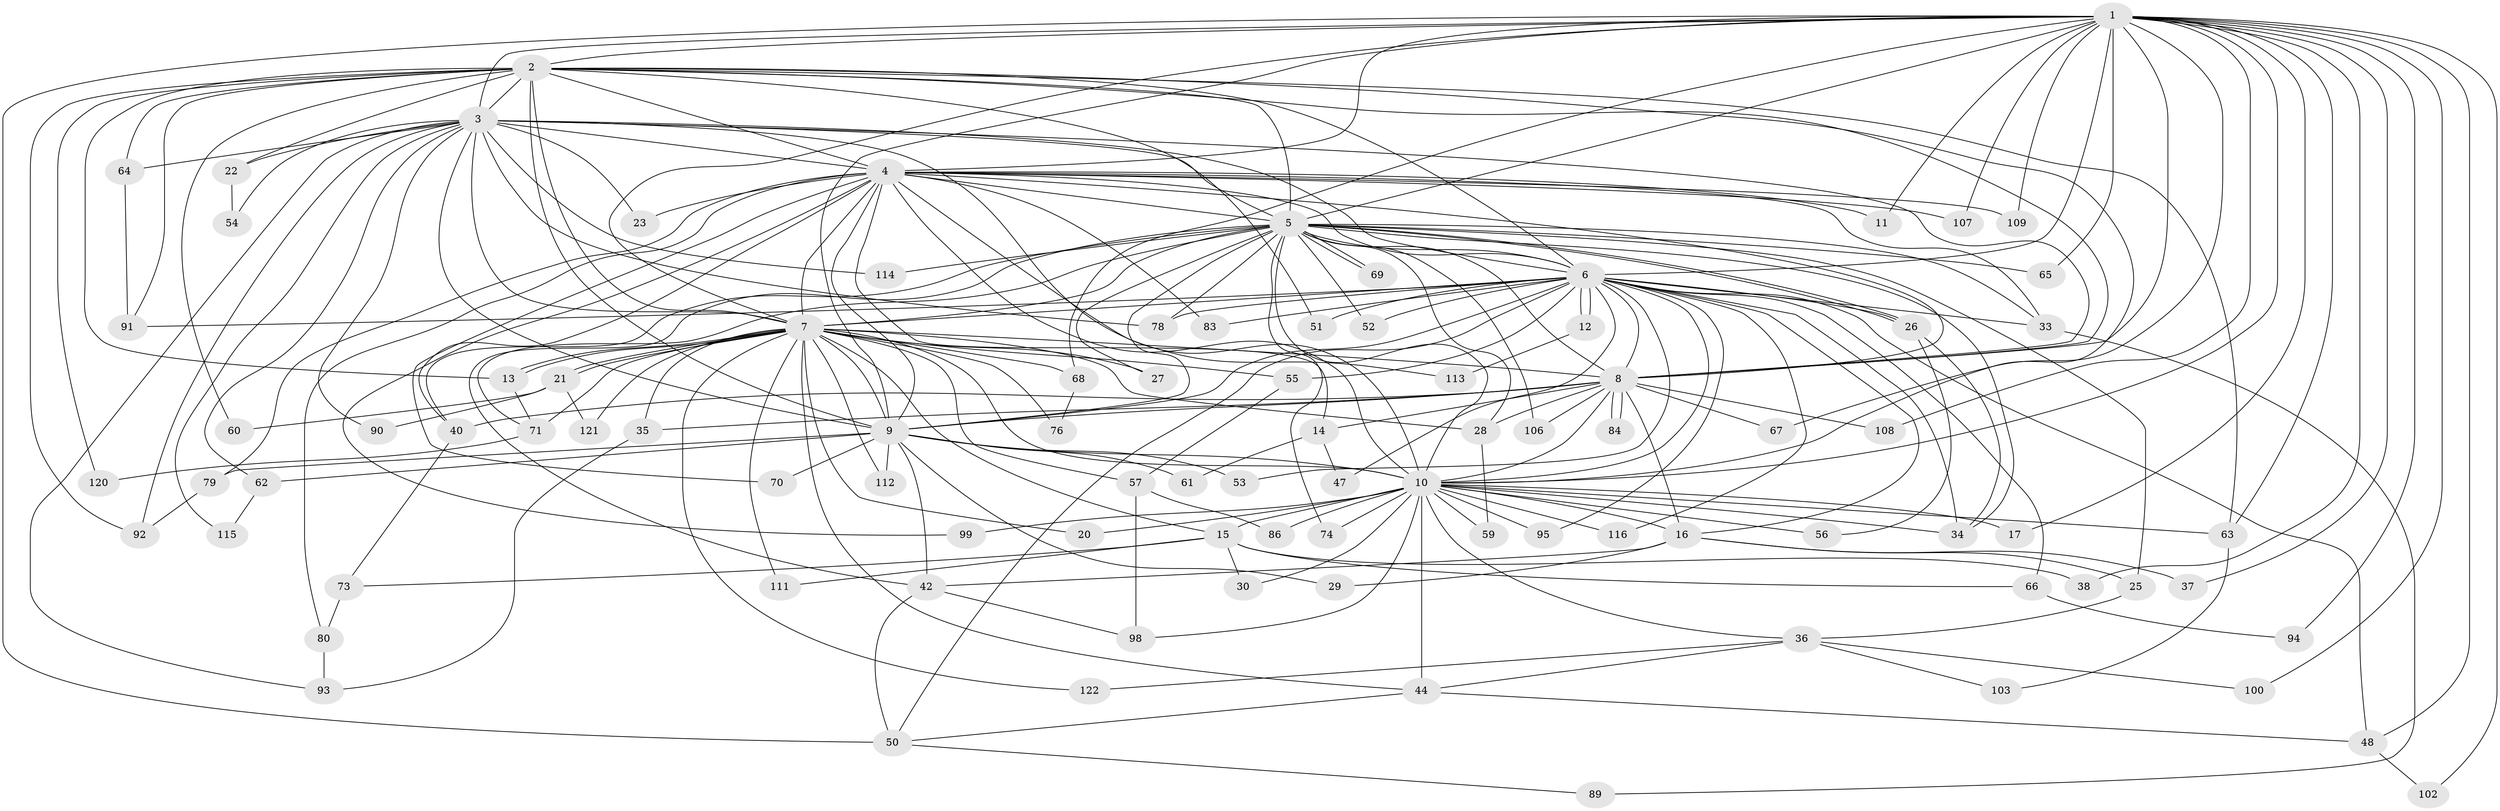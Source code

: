 // original degree distribution, {25: 0.00819672131147541, 18: 0.00819672131147541, 20: 0.01639344262295082, 24: 0.00819672131147541, 29: 0.00819672131147541, 28: 0.00819672131147541, 22: 0.00819672131147541, 15: 0.00819672131147541, 27: 0.00819672131147541, 2: 0.5409836065573771, 3: 0.20491803278688525, 4: 0.09016393442622951, 7: 0.00819672131147541, 6: 0.01639344262295082, 10: 0.00819672131147541, 5: 0.04918032786885246}
// Generated by graph-tools (version 1.1) at 2025/41/03/06/25 10:41:39]
// undirected, 93 vertices, 231 edges
graph export_dot {
graph [start="1"]
  node [color=gray90,style=filled];
  1 [super="+118"];
  2 [super="+39"];
  3 [super="+31"];
  4 [super="+85"];
  5 [super="+18"];
  6 [super="+49"];
  7 [super="+19"];
  8 [super="+110"];
  9 [super="+46"];
  10 [super="+24"];
  11;
  12;
  13;
  14 [super="+32"];
  15 [super="+43"];
  16 [super="+75"];
  17;
  20;
  21;
  22;
  23;
  25 [super="+81"];
  26 [super="+41"];
  27;
  28;
  29;
  30;
  33 [super="+58"];
  34 [super="+72"];
  35;
  36;
  37;
  38;
  40 [super="+45"];
  42 [super="+87"];
  44 [super="+88"];
  47;
  48 [super="+117"];
  50 [super="+77"];
  51;
  52;
  53;
  54;
  55;
  56;
  57 [super="+105"];
  59;
  60;
  61;
  62;
  63 [super="+119"];
  64;
  65;
  66;
  67;
  68;
  69;
  70;
  71 [super="+97"];
  73;
  74;
  76;
  78 [super="+82"];
  79;
  80;
  83;
  84;
  86;
  89;
  90;
  91 [super="+96"];
  92 [super="+101"];
  93 [super="+104"];
  94;
  95;
  98;
  99;
  100;
  102;
  103;
  106;
  107;
  108;
  109;
  111;
  112;
  113;
  114;
  115;
  116;
  120;
  121;
  122;
  1 -- 2;
  1 -- 3;
  1 -- 4;
  1 -- 5;
  1 -- 6;
  1 -- 7;
  1 -- 8;
  1 -- 9;
  1 -- 10;
  1 -- 11;
  1 -- 17;
  1 -- 37;
  1 -- 38;
  1 -- 48;
  1 -- 63;
  1 -- 65;
  1 -- 67;
  1 -- 68;
  1 -- 94;
  1 -- 100;
  1 -- 102;
  1 -- 107;
  1 -- 108;
  1 -- 109;
  1 -- 50;
  2 -- 3;
  2 -- 4;
  2 -- 5;
  2 -- 6;
  2 -- 7;
  2 -- 8;
  2 -- 9;
  2 -- 10;
  2 -- 22;
  2 -- 51;
  2 -- 60;
  2 -- 64;
  2 -- 91;
  2 -- 120;
  2 -- 63;
  2 -- 92;
  2 -- 13;
  3 -- 4 [weight=3];
  3 -- 5 [weight=2];
  3 -- 6;
  3 -- 7;
  3 -- 8;
  3 -- 9;
  3 -- 10;
  3 -- 22;
  3 -- 23;
  3 -- 54;
  3 -- 62;
  3 -- 64;
  3 -- 78;
  3 -- 90;
  3 -- 92;
  3 -- 115;
  3 -- 114;
  3 -- 93;
  4 -- 5;
  4 -- 6;
  4 -- 7;
  4 -- 8;
  4 -- 9;
  4 -- 10;
  4 -- 11;
  4 -- 14;
  4 -- 23;
  4 -- 33;
  4 -- 40;
  4 -- 70;
  4 -- 79;
  4 -- 80;
  4 -- 83;
  4 -- 99;
  4 -- 107;
  4 -- 109;
  4 -- 113;
  5 -- 6;
  5 -- 7 [weight=2];
  5 -- 8;
  5 -- 9;
  5 -- 10;
  5 -- 25 [weight=2];
  5 -- 26;
  5 -- 26;
  5 -- 27;
  5 -- 28;
  5 -- 33;
  5 -- 34;
  5 -- 40;
  5 -- 42;
  5 -- 52;
  5 -- 65;
  5 -- 69;
  5 -- 69;
  5 -- 74;
  5 -- 78;
  5 -- 106;
  5 -- 114;
  5 -- 71;
  6 -- 7;
  6 -- 8;
  6 -- 9;
  6 -- 10;
  6 -- 12;
  6 -- 12;
  6 -- 47;
  6 -- 48;
  6 -- 50;
  6 -- 51;
  6 -- 52;
  6 -- 53;
  6 -- 55;
  6 -- 66;
  6 -- 83;
  6 -- 95;
  6 -- 116;
  6 -- 26;
  6 -- 78;
  6 -- 33;
  6 -- 34;
  6 -- 16;
  6 -- 91;
  7 -- 8;
  7 -- 9;
  7 -- 10 [weight=2];
  7 -- 13;
  7 -- 13;
  7 -- 15;
  7 -- 20;
  7 -- 21;
  7 -- 21;
  7 -- 27;
  7 -- 28;
  7 -- 35;
  7 -- 55;
  7 -- 76;
  7 -- 122;
  7 -- 68;
  7 -- 71;
  7 -- 44;
  7 -- 111;
  7 -- 112;
  7 -- 121;
  7 -- 57;
  8 -- 9;
  8 -- 10;
  8 -- 14 [weight=2];
  8 -- 16;
  8 -- 35;
  8 -- 67;
  8 -- 84;
  8 -- 84;
  8 -- 106;
  8 -- 108;
  8 -- 28;
  8 -- 40;
  9 -- 10 [weight=2];
  9 -- 29;
  9 -- 53;
  9 -- 61;
  9 -- 62;
  9 -- 79;
  9 -- 112;
  9 -- 70;
  9 -- 42;
  10 -- 15 [weight=2];
  10 -- 16;
  10 -- 17;
  10 -- 20;
  10 -- 30;
  10 -- 34;
  10 -- 36;
  10 -- 44;
  10 -- 56;
  10 -- 59;
  10 -- 63;
  10 -- 86;
  10 -- 95;
  10 -- 98;
  10 -- 99;
  10 -- 116;
  10 -- 74;
  12 -- 113;
  13 -- 71;
  14 -- 61;
  14 -- 47;
  15 -- 30;
  15 -- 38;
  15 -- 66;
  15 -- 73;
  15 -- 111;
  16 -- 29;
  16 -- 37;
  16 -- 42;
  16 -- 25;
  21 -- 60;
  21 -- 90;
  21 -- 121;
  22 -- 54;
  25 -- 36;
  26 -- 56;
  26 -- 34;
  28 -- 59;
  33 -- 89;
  35 -- 93;
  36 -- 100;
  36 -- 103;
  36 -- 122;
  36 -- 44;
  40 -- 73;
  42 -- 98;
  42 -- 50;
  44 -- 50;
  44 -- 48;
  48 -- 102;
  50 -- 89;
  55 -- 57;
  57 -- 86;
  57 -- 98;
  62 -- 115;
  63 -- 103;
  64 -- 91;
  66 -- 94;
  68 -- 76;
  71 -- 120;
  73 -- 80;
  79 -- 92;
  80 -- 93;
}
